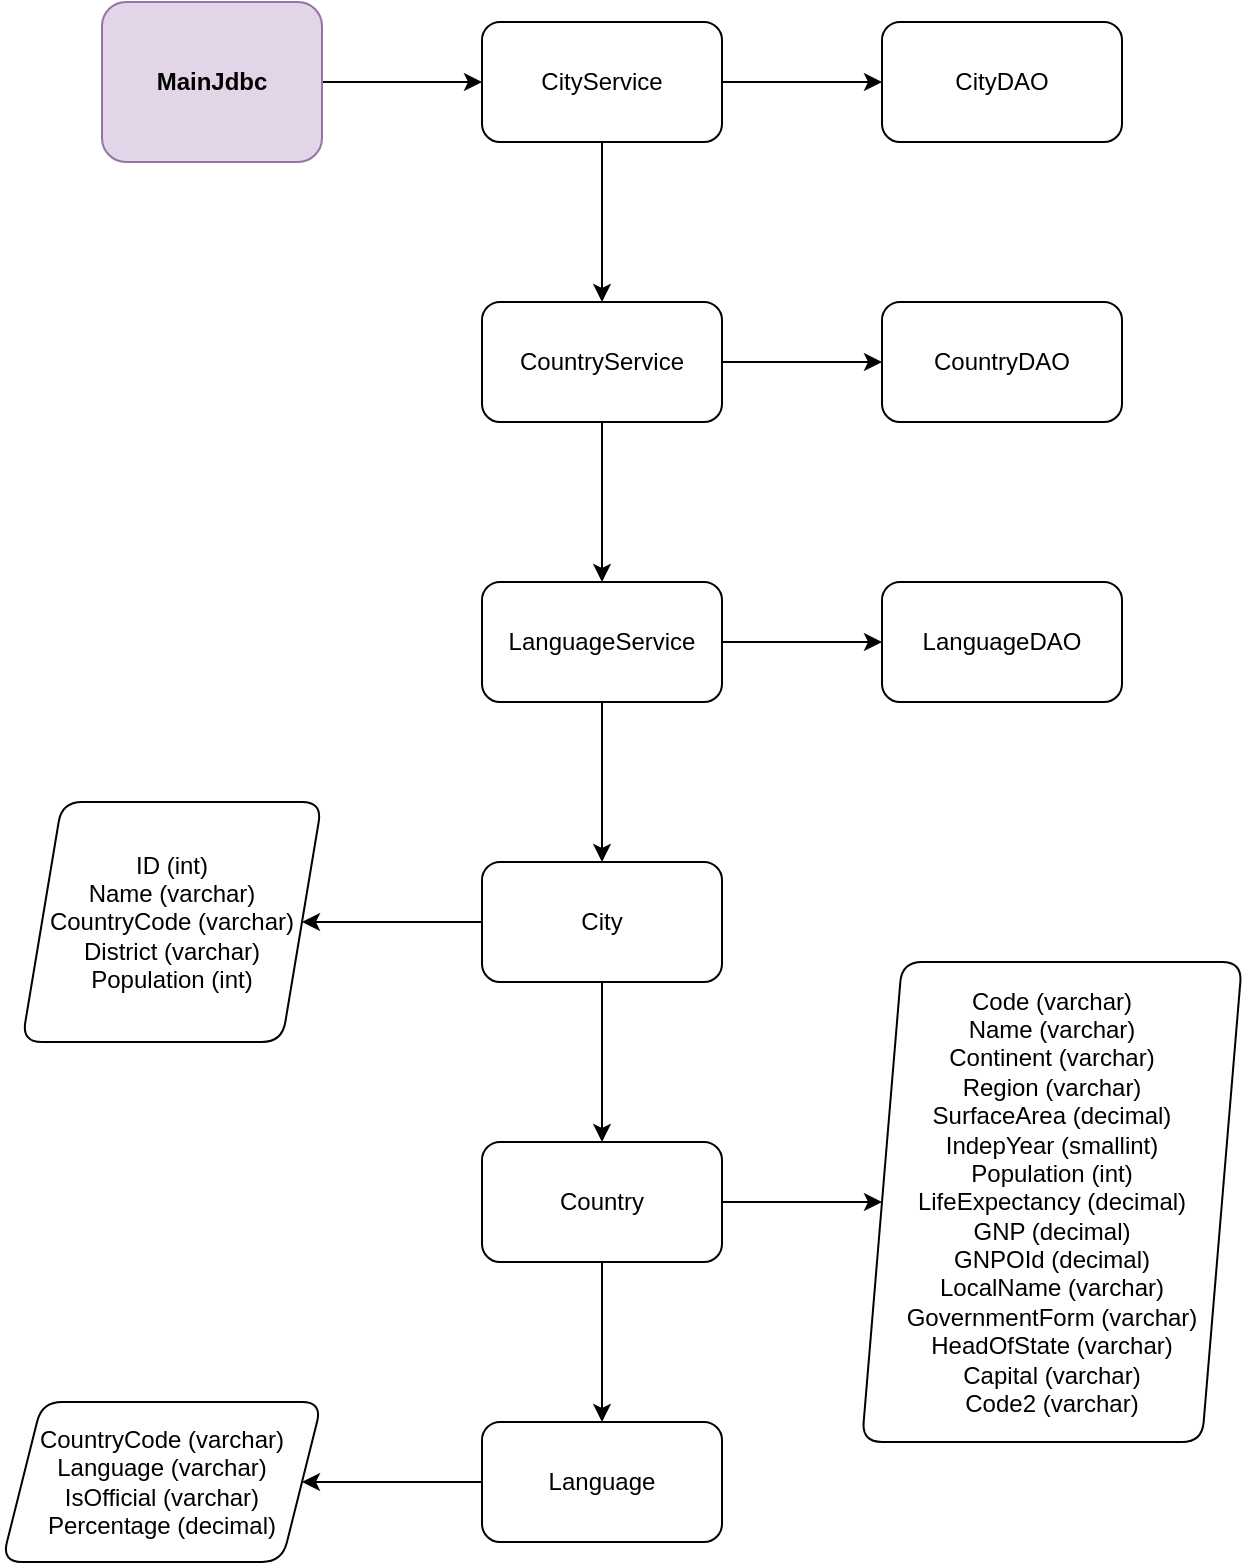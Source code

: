 <mxfile version="26.0.14">
  <diagram id="C5RBs43oDa-KdzZeNtuy" name="Page-1">
    <mxGraphModel dx="1050" dy="530" grid="1" gridSize="10" guides="1" tooltips="1" connect="1" arrows="1" fold="1" page="1" pageScale="1" pageWidth="827" pageHeight="1169" math="0" shadow="0">
      <root>
        <mxCell id="WIyWlLk6GJQsqaUBKTNV-0" />
        <mxCell id="WIyWlLk6GJQsqaUBKTNV-1" parent="WIyWlLk6GJQsqaUBKTNV-0" />
        <mxCell id="PrCN0LPdpEUiVZ0P-GCg-2" value="" style="edgeStyle=orthogonalEdgeStyle;rounded=0;orthogonalLoop=1;jettySize=auto;html=1;" edge="1" parent="WIyWlLk6GJQsqaUBKTNV-1" source="WIyWlLk6GJQsqaUBKTNV-3" target="PrCN0LPdpEUiVZ0P-GCg-1">
          <mxGeometry relative="1" as="geometry" />
        </mxCell>
        <mxCell id="WIyWlLk6GJQsqaUBKTNV-3" value="&lt;b&gt;MainJdbc&lt;/b&gt;" style="rounded=1;whiteSpace=wrap;html=1;fontSize=12;glass=0;strokeWidth=1;shadow=0;fillColor=#e1d5e7;strokeColor=#9673a6;" parent="WIyWlLk6GJQsqaUBKTNV-1" vertex="1">
          <mxGeometry x="170" y="60" width="110" height="80" as="geometry" />
        </mxCell>
        <mxCell id="PrCN0LPdpEUiVZ0P-GCg-4" value="" style="edgeStyle=orthogonalEdgeStyle;rounded=0;orthogonalLoop=1;jettySize=auto;html=1;" edge="1" parent="WIyWlLk6GJQsqaUBKTNV-1" source="PrCN0LPdpEUiVZ0P-GCg-1" target="PrCN0LPdpEUiVZ0P-GCg-3">
          <mxGeometry relative="1" as="geometry" />
        </mxCell>
        <mxCell id="PrCN0LPdpEUiVZ0P-GCg-7" value="" style="edgeStyle=orthogonalEdgeStyle;rounded=0;orthogonalLoop=1;jettySize=auto;html=1;" edge="1" parent="WIyWlLk6GJQsqaUBKTNV-1" source="PrCN0LPdpEUiVZ0P-GCg-1" target="PrCN0LPdpEUiVZ0P-GCg-6">
          <mxGeometry relative="1" as="geometry" />
        </mxCell>
        <mxCell id="PrCN0LPdpEUiVZ0P-GCg-1" value="CityService" style="whiteSpace=wrap;html=1;rounded=1;glass=0;strokeWidth=1;shadow=0;" vertex="1" parent="WIyWlLk6GJQsqaUBKTNV-1">
          <mxGeometry x="360" y="70" width="120" height="60" as="geometry" />
        </mxCell>
        <mxCell id="PrCN0LPdpEUiVZ0P-GCg-3" value="CityDAO" style="whiteSpace=wrap;html=1;rounded=1;glass=0;strokeWidth=1;shadow=0;" vertex="1" parent="WIyWlLk6GJQsqaUBKTNV-1">
          <mxGeometry x="560" y="70" width="120" height="60" as="geometry" />
        </mxCell>
        <mxCell id="PrCN0LPdpEUiVZ0P-GCg-9" value="" style="edgeStyle=orthogonalEdgeStyle;rounded=0;orthogonalLoop=1;jettySize=auto;html=1;" edge="1" parent="WIyWlLk6GJQsqaUBKTNV-1" source="PrCN0LPdpEUiVZ0P-GCg-6" target="PrCN0LPdpEUiVZ0P-GCg-8">
          <mxGeometry relative="1" as="geometry" />
        </mxCell>
        <mxCell id="PrCN0LPdpEUiVZ0P-GCg-18" value="" style="edgeStyle=orthogonalEdgeStyle;rounded=0;orthogonalLoop=1;jettySize=auto;html=1;" edge="1" parent="WIyWlLk6GJQsqaUBKTNV-1" source="PrCN0LPdpEUiVZ0P-GCg-6" target="PrCN0LPdpEUiVZ0P-GCg-17">
          <mxGeometry relative="1" as="geometry" />
        </mxCell>
        <mxCell id="PrCN0LPdpEUiVZ0P-GCg-6" value="CountryService" style="whiteSpace=wrap;html=1;rounded=1;glass=0;strokeWidth=1;shadow=0;" vertex="1" parent="WIyWlLk6GJQsqaUBKTNV-1">
          <mxGeometry x="360" y="210" width="120" height="60" as="geometry" />
        </mxCell>
        <mxCell id="PrCN0LPdpEUiVZ0P-GCg-11" value="" style="edgeStyle=orthogonalEdgeStyle;rounded=0;orthogonalLoop=1;jettySize=auto;html=1;" edge="1" parent="WIyWlLk6GJQsqaUBKTNV-1" source="PrCN0LPdpEUiVZ0P-GCg-8" target="PrCN0LPdpEUiVZ0P-GCg-10">
          <mxGeometry relative="1" as="geometry" />
        </mxCell>
        <mxCell id="PrCN0LPdpEUiVZ0P-GCg-20" value="" style="edgeStyle=orthogonalEdgeStyle;rounded=0;orthogonalLoop=1;jettySize=auto;html=1;" edge="1" parent="WIyWlLk6GJQsqaUBKTNV-1" source="PrCN0LPdpEUiVZ0P-GCg-8" target="PrCN0LPdpEUiVZ0P-GCg-19">
          <mxGeometry relative="1" as="geometry" />
        </mxCell>
        <mxCell id="PrCN0LPdpEUiVZ0P-GCg-8" value="LanguageService" style="whiteSpace=wrap;html=1;rounded=1;glass=0;strokeWidth=1;shadow=0;" vertex="1" parent="WIyWlLk6GJQsqaUBKTNV-1">
          <mxGeometry x="360" y="350" width="120" height="60" as="geometry" />
        </mxCell>
        <mxCell id="PrCN0LPdpEUiVZ0P-GCg-13" value="" style="edgeStyle=orthogonalEdgeStyle;rounded=0;orthogonalLoop=1;jettySize=auto;html=1;" edge="1" parent="WIyWlLk6GJQsqaUBKTNV-1" source="PrCN0LPdpEUiVZ0P-GCg-10" target="PrCN0LPdpEUiVZ0P-GCg-12">
          <mxGeometry relative="1" as="geometry" />
        </mxCell>
        <mxCell id="PrCN0LPdpEUiVZ0P-GCg-22" value="" style="edgeStyle=orthogonalEdgeStyle;rounded=0;orthogonalLoop=1;jettySize=auto;html=1;" edge="1" parent="WIyWlLk6GJQsqaUBKTNV-1" source="PrCN0LPdpEUiVZ0P-GCg-10" target="PrCN0LPdpEUiVZ0P-GCg-21">
          <mxGeometry relative="1" as="geometry" />
        </mxCell>
        <mxCell id="PrCN0LPdpEUiVZ0P-GCg-10" value="City" style="whiteSpace=wrap;html=1;rounded=1;glass=0;strokeWidth=1;shadow=0;" vertex="1" parent="WIyWlLk6GJQsqaUBKTNV-1">
          <mxGeometry x="360" y="490" width="120" height="60" as="geometry" />
        </mxCell>
        <mxCell id="PrCN0LPdpEUiVZ0P-GCg-16" value="" style="edgeStyle=orthogonalEdgeStyle;rounded=0;orthogonalLoop=1;jettySize=auto;html=1;" edge="1" parent="WIyWlLk6GJQsqaUBKTNV-1" source="PrCN0LPdpEUiVZ0P-GCg-12" target="PrCN0LPdpEUiVZ0P-GCg-15">
          <mxGeometry relative="1" as="geometry" />
        </mxCell>
        <mxCell id="PrCN0LPdpEUiVZ0P-GCg-24" value="" style="edgeStyle=orthogonalEdgeStyle;rounded=0;orthogonalLoop=1;jettySize=auto;html=1;" edge="1" parent="WIyWlLk6GJQsqaUBKTNV-1" source="PrCN0LPdpEUiVZ0P-GCg-12" target="PrCN0LPdpEUiVZ0P-GCg-23">
          <mxGeometry relative="1" as="geometry" />
        </mxCell>
        <mxCell id="PrCN0LPdpEUiVZ0P-GCg-12" value="Country" style="whiteSpace=wrap;html=1;rounded=1;glass=0;strokeWidth=1;shadow=0;" vertex="1" parent="WIyWlLk6GJQsqaUBKTNV-1">
          <mxGeometry x="360" y="630" width="120" height="60" as="geometry" />
        </mxCell>
        <mxCell id="PrCN0LPdpEUiVZ0P-GCg-26" value="" style="edgeStyle=orthogonalEdgeStyle;rounded=0;orthogonalLoop=1;jettySize=auto;html=1;" edge="1" parent="WIyWlLk6GJQsqaUBKTNV-1" source="PrCN0LPdpEUiVZ0P-GCg-15" target="PrCN0LPdpEUiVZ0P-GCg-25">
          <mxGeometry relative="1" as="geometry" />
        </mxCell>
        <mxCell id="PrCN0LPdpEUiVZ0P-GCg-15" value="Language" style="whiteSpace=wrap;html=1;rounded=1;glass=0;strokeWidth=1;shadow=0;" vertex="1" parent="WIyWlLk6GJQsqaUBKTNV-1">
          <mxGeometry x="360" y="770" width="120" height="60" as="geometry" />
        </mxCell>
        <mxCell id="PrCN0LPdpEUiVZ0P-GCg-17" value="CountryDAO" style="whiteSpace=wrap;html=1;rounded=1;glass=0;strokeWidth=1;shadow=0;" vertex="1" parent="WIyWlLk6GJQsqaUBKTNV-1">
          <mxGeometry x="560" y="210" width="120" height="60" as="geometry" />
        </mxCell>
        <mxCell id="PrCN0LPdpEUiVZ0P-GCg-19" value="LanguageDAO" style="whiteSpace=wrap;html=1;rounded=1;glass=0;strokeWidth=1;shadow=0;" vertex="1" parent="WIyWlLk6GJQsqaUBKTNV-1">
          <mxGeometry x="560" y="350" width="120" height="60" as="geometry" />
        </mxCell>
        <mxCell id="PrCN0LPdpEUiVZ0P-GCg-21" value="&lt;div&gt;ID (int)&lt;/div&gt;&lt;div&gt;Name (varchar)&lt;/div&gt;&lt;div&gt;CountryCode (varchar)&lt;/div&gt;&lt;div&gt;District (varchar)&lt;/div&gt;&lt;div&gt;Population (int)&lt;/div&gt;" style="shape=parallelogram;perimeter=parallelogramPerimeter;whiteSpace=wrap;html=1;fixedSize=1;rounded=1;glass=0;strokeWidth=1;shadow=0;" vertex="1" parent="WIyWlLk6GJQsqaUBKTNV-1">
          <mxGeometry x="130" y="460" width="150" height="120" as="geometry" />
        </mxCell>
        <mxCell id="PrCN0LPdpEUiVZ0P-GCg-23" value="&lt;div&gt;Code (varchar)&lt;/div&gt;&lt;div&gt;Name (varchar)&lt;/div&gt;&lt;div&gt;Continent (varchar)&lt;/div&gt;&lt;div&gt;Region (varchar)&lt;/div&gt;&lt;div&gt;SurfaceArea (decimal)&lt;/div&gt;&lt;div&gt;IndepYear (smallint)&lt;/div&gt;&lt;div&gt;Population (int)&lt;/div&gt;&lt;div&gt;LifeExpectancy (decimal)&lt;/div&gt;&lt;div&gt;GNP (decimal)&lt;/div&gt;&lt;div&gt;GNPOId (decimal)&lt;/div&gt;&lt;div&gt;LocalName (varchar)&lt;/div&gt;&lt;div&gt;GovernmentForm (varchar)&lt;/div&gt;&lt;div&gt;HeadOfState (varchar)&lt;/div&gt;&lt;div&gt;Capital (varchar)&lt;/div&gt;&lt;div&gt;Code2 (varchar)&lt;/div&gt;" style="shape=parallelogram;perimeter=parallelogramPerimeter;whiteSpace=wrap;html=1;fixedSize=1;rounded=1;glass=0;strokeWidth=1;shadow=0;" vertex="1" parent="WIyWlLk6GJQsqaUBKTNV-1">
          <mxGeometry x="550" y="540" width="190" height="240" as="geometry" />
        </mxCell>
        <mxCell id="PrCN0LPdpEUiVZ0P-GCg-25" value="&lt;div&gt;CountryCode (varchar)&lt;/div&gt;&lt;div&gt;Language (varchar)&lt;/div&gt;&lt;div&gt;IsOfficial (varchar)&lt;/div&gt;&lt;div&gt;Percentage (decimal)&lt;/div&gt;" style="shape=parallelogram;perimeter=parallelogramPerimeter;whiteSpace=wrap;html=1;fixedSize=1;rounded=1;glass=0;strokeWidth=1;shadow=0;" vertex="1" parent="WIyWlLk6GJQsqaUBKTNV-1">
          <mxGeometry x="120" y="760" width="160" height="80" as="geometry" />
        </mxCell>
      </root>
    </mxGraphModel>
  </diagram>
</mxfile>
